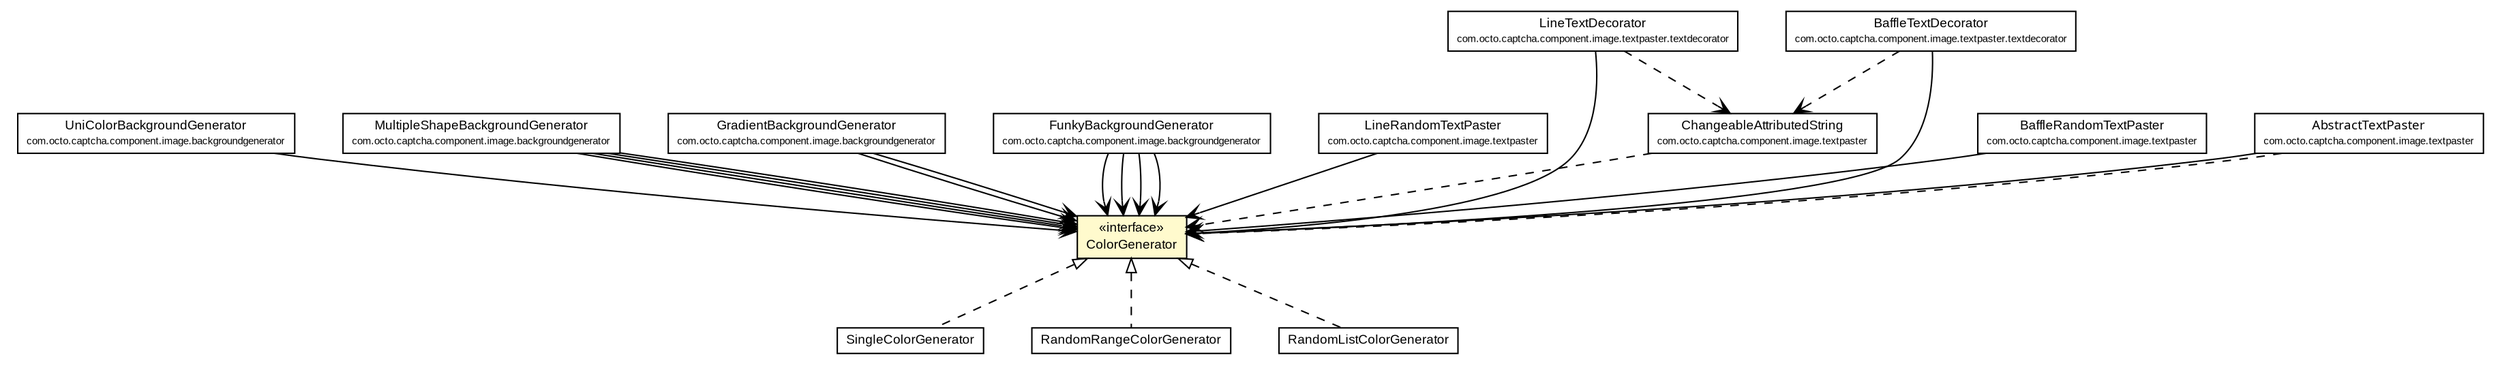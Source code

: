 #!/usr/local/bin/dot
#
# Class diagram 
# Generated by UmlGraph version 4.6 (http://www.spinellis.gr/sw/umlgraph)
#

digraph G {
	edge [fontname="arial",fontsize=10,labelfontname="arial",labelfontsize=10];
	node [fontname="arial",fontsize=10,shape=plaintext];
	// com.octo.captcha.component.image.backgroundgenerator.UniColorBackgroundGenerator
	c7036 [label=<<table border="0" cellborder="1" cellspacing="0" cellpadding="2" port="p" href="../backgroundgenerator/UniColorBackgroundGenerator.html">
		<tr><td><table border="0" cellspacing="0" cellpadding="1">
			<tr><td> UniColorBackgroundGenerator </td></tr>
			<tr><td><font point-size="7.0"> com.octo.captcha.component.image.backgroundgenerator </font></td></tr>
		</table></td></tr>
		</table>>, fontname="arial", fontcolor="black", fontsize=9.0];
	// com.octo.captcha.component.image.backgroundgenerator.MultipleShapeBackgroundGenerator
	c7037 [label=<<table border="0" cellborder="1" cellspacing="0" cellpadding="2" port="p" href="../backgroundgenerator/MultipleShapeBackgroundGenerator.html">
		<tr><td><table border="0" cellspacing="0" cellpadding="1">
			<tr><td> MultipleShapeBackgroundGenerator </td></tr>
			<tr><td><font point-size="7.0"> com.octo.captcha.component.image.backgroundgenerator </font></td></tr>
		</table></td></tr>
		</table>>, fontname="arial", fontcolor="black", fontsize=9.0];
	// com.octo.captcha.component.image.backgroundgenerator.GradientBackgroundGenerator
	c7038 [label=<<table border="0" cellborder="1" cellspacing="0" cellpadding="2" port="p" href="../backgroundgenerator/GradientBackgroundGenerator.html">
		<tr><td><table border="0" cellspacing="0" cellpadding="1">
			<tr><td> GradientBackgroundGenerator </td></tr>
			<tr><td><font point-size="7.0"> com.octo.captcha.component.image.backgroundgenerator </font></td></tr>
		</table></td></tr>
		</table>>, fontname="arial", fontcolor="black", fontsize=9.0];
	// com.octo.captcha.component.image.backgroundgenerator.FunkyBackgroundGenerator
	c7039 [label=<<table border="0" cellborder="1" cellspacing="0" cellpadding="2" port="p" href="../backgroundgenerator/FunkyBackgroundGenerator.html">
		<tr><td><table border="0" cellspacing="0" cellpadding="1">
			<tr><td> FunkyBackgroundGenerator </td></tr>
			<tr><td><font point-size="7.0"> com.octo.captcha.component.image.backgroundgenerator </font></td></tr>
		</table></td></tr>
		</table>>, fontname="arial", fontcolor="black", fontsize=9.0];
	// com.octo.captcha.component.image.color.SingleColorGenerator
	c7044 [label=<<table border="0" cellborder="1" cellspacing="0" cellpadding="2" port="p" href="./SingleColorGenerator.html">
		<tr><td><table border="0" cellspacing="0" cellpadding="1">
			<tr><td> SingleColorGenerator </td></tr>
		</table></td></tr>
		</table>>, fontname="arial", fontcolor="black", fontsize=9.0];
	// com.octo.captcha.component.image.color.RandomRangeColorGenerator
	c7045 [label=<<table border="0" cellborder="1" cellspacing="0" cellpadding="2" port="p" href="./RandomRangeColorGenerator.html">
		<tr><td><table border="0" cellspacing="0" cellpadding="1">
			<tr><td> RandomRangeColorGenerator </td></tr>
		</table></td></tr>
		</table>>, fontname="arial", fontcolor="black", fontsize=9.0];
	// com.octo.captcha.component.image.color.RandomListColorGenerator
	c7046 [label=<<table border="0" cellborder="1" cellspacing="0" cellpadding="2" port="p" href="./RandomListColorGenerator.html">
		<tr><td><table border="0" cellspacing="0" cellpadding="1">
			<tr><td> RandomListColorGenerator </td></tr>
		</table></td></tr>
		</table>>, fontname="arial", fontcolor="black", fontsize=9.0];
	// com.octo.captcha.component.image.color.ColorGenerator
	c7047 [label=<<table border="0" cellborder="1" cellspacing="0" cellpadding="2" port="p" bgcolor="lemonChiffon" href="./ColorGenerator.html">
		<tr><td><table border="0" cellspacing="0" cellpadding="1">
			<tr><td> &laquo;interface&raquo; </td></tr>
			<tr><td> ColorGenerator </td></tr>
		</table></td></tr>
		</table>>, fontname="arial", fontcolor="black", fontsize=9.0];
	// com.octo.captcha.component.image.textpaster.LineRandomTextPaster
	c7062 [label=<<table border="0" cellborder="1" cellspacing="0" cellpadding="2" port="p" href="../textpaster/LineRandomTextPaster.html">
		<tr><td><table border="0" cellspacing="0" cellpadding="1">
			<tr><td> LineRandomTextPaster </td></tr>
			<tr><td><font point-size="7.0"> com.octo.captcha.component.image.textpaster </font></td></tr>
		</table></td></tr>
		</table>>, fontname="arial", fontcolor="black", fontsize=9.0];
	// com.octo.captcha.component.image.textpaster.ChangeableAttributedString
	c7066 [label=<<table border="0" cellborder="1" cellspacing="0" cellpadding="2" port="p" href="../textpaster/ChangeableAttributedString.html">
		<tr><td><table border="0" cellspacing="0" cellpadding="1">
			<tr><td> ChangeableAttributedString </td></tr>
			<tr><td><font point-size="7.0"> com.octo.captcha.component.image.textpaster </font></td></tr>
		</table></td></tr>
		</table>>, fontname="arial", fontcolor="black", fontsize=9.0];
	// com.octo.captcha.component.image.textpaster.BaffleRandomTextPaster
	c7067 [label=<<table border="0" cellborder="1" cellspacing="0" cellpadding="2" port="p" href="../textpaster/BaffleRandomTextPaster.html">
		<tr><td><table border="0" cellspacing="0" cellpadding="1">
			<tr><td> BaffleRandomTextPaster </td></tr>
			<tr><td><font point-size="7.0"> com.octo.captcha.component.image.textpaster </font></td></tr>
		</table></td></tr>
		</table>>, fontname="arial", fontcolor="black", fontsize=9.0];
	// com.octo.captcha.component.image.textpaster.AbstractTextPaster
	c7068 [label=<<table border="0" cellborder="1" cellspacing="0" cellpadding="2" port="p" href="../textpaster/AbstractTextPaster.html">
		<tr><td><table border="0" cellspacing="0" cellpadding="1">
			<tr><td><font face="ariali"> AbstractTextPaster </font></td></tr>
			<tr><td><font point-size="7.0"> com.octo.captcha.component.image.textpaster </font></td></tr>
		</table></td></tr>
		</table>>, fontname="arial", fontcolor="black", fontsize=9.0];
	// com.octo.captcha.component.image.textpaster.textdecorator.LineTextDecorator
	c7070 [label=<<table border="0" cellborder="1" cellspacing="0" cellpadding="2" port="p" href="../textpaster/textdecorator/LineTextDecorator.html">
		<tr><td><table border="0" cellspacing="0" cellpadding="1">
			<tr><td> LineTextDecorator </td></tr>
			<tr><td><font point-size="7.0"> com.octo.captcha.component.image.textpaster.textdecorator </font></td></tr>
		</table></td></tr>
		</table>>, fontname="arial", fontcolor="black", fontsize=9.0];
	// com.octo.captcha.component.image.textpaster.textdecorator.BaffleTextDecorator
	c7071 [label=<<table border="0" cellborder="1" cellspacing="0" cellpadding="2" port="p" href="../textpaster/textdecorator/BaffleTextDecorator.html">
		<tr><td><table border="0" cellspacing="0" cellpadding="1">
			<tr><td> BaffleTextDecorator </td></tr>
			<tr><td><font point-size="7.0"> com.octo.captcha.component.image.textpaster.textdecorator </font></td></tr>
		</table></td></tr>
		</table>>, fontname="arial", fontcolor="black", fontsize=9.0];
	//com.octo.captcha.component.image.color.SingleColorGenerator implements com.octo.captcha.component.image.color.ColorGenerator
	c7047:p -> c7044:p [dir=back,arrowtail=empty,style=dashed];
	//com.octo.captcha.component.image.color.RandomRangeColorGenerator implements com.octo.captcha.component.image.color.ColorGenerator
	c7047:p -> c7045:p [dir=back,arrowtail=empty,style=dashed];
	//com.octo.captcha.component.image.color.RandomListColorGenerator implements com.octo.captcha.component.image.color.ColorGenerator
	c7047:p -> c7046:p [dir=back,arrowtail=empty,style=dashed];
	// com.octo.captcha.component.image.backgroundgenerator.UniColorBackgroundGenerator NAVASSOC com.octo.captcha.component.image.color.ColorGenerator
	c7036:p -> c7047:p [taillabel="", label="", headlabel="", fontname="arial", fontcolor="black", fontsize=10.0, color="black", arrowhead=open];
	// com.octo.captcha.component.image.backgroundgenerator.MultipleShapeBackgroundGenerator NAVASSOC com.octo.captcha.component.image.color.ColorGenerator
	c7037:p -> c7047:p [taillabel="", label="", headlabel="", fontname="arial", fontcolor="black", fontsize=10.0, color="black", arrowhead=open];
	// com.octo.captcha.component.image.backgroundgenerator.MultipleShapeBackgroundGenerator NAVASSOC com.octo.captcha.component.image.color.ColorGenerator
	c7037:p -> c7047:p [taillabel="", label="", headlabel="", fontname="arial", fontcolor="black", fontsize=10.0, color="black", arrowhead=open];
	// com.octo.captcha.component.image.backgroundgenerator.MultipleShapeBackgroundGenerator NAVASSOC com.octo.captcha.component.image.color.ColorGenerator
	c7037:p -> c7047:p [taillabel="", label="", headlabel="", fontname="arial", fontcolor="black", fontsize=10.0, color="black", arrowhead=open];
	// com.octo.captcha.component.image.backgroundgenerator.MultipleShapeBackgroundGenerator NAVASSOC com.octo.captcha.component.image.color.ColorGenerator
	c7037:p -> c7047:p [taillabel="", label="", headlabel="", fontname="arial", fontcolor="black", fontsize=10.0, color="black", arrowhead=open];
	// com.octo.captcha.component.image.backgroundgenerator.GradientBackgroundGenerator NAVASSOC com.octo.captcha.component.image.color.ColorGenerator
	c7038:p -> c7047:p [taillabel="", label="", headlabel="", fontname="arial", fontcolor="black", fontsize=10.0, color="black", arrowhead=open];
	// com.octo.captcha.component.image.backgroundgenerator.GradientBackgroundGenerator NAVASSOC com.octo.captcha.component.image.color.ColorGenerator
	c7038:p -> c7047:p [taillabel="", label="", headlabel="", fontname="arial", fontcolor="black", fontsize=10.0, color="black", arrowhead=open];
	// com.octo.captcha.component.image.backgroundgenerator.FunkyBackgroundGenerator NAVASSOC com.octo.captcha.component.image.color.ColorGenerator
	c7039:p -> c7047:p [taillabel="", label="", headlabel="", fontname="arial", fontcolor="black", fontsize=10.0, color="black", arrowhead=open];
	// com.octo.captcha.component.image.backgroundgenerator.FunkyBackgroundGenerator NAVASSOC com.octo.captcha.component.image.color.ColorGenerator
	c7039:p -> c7047:p [taillabel="", label="", headlabel="", fontname="arial", fontcolor="black", fontsize=10.0, color="black", arrowhead=open];
	// com.octo.captcha.component.image.backgroundgenerator.FunkyBackgroundGenerator NAVASSOC com.octo.captcha.component.image.color.ColorGenerator
	c7039:p -> c7047:p [taillabel="", label="", headlabel="", fontname="arial", fontcolor="black", fontsize=10.0, color="black", arrowhead=open];
	// com.octo.captcha.component.image.backgroundgenerator.FunkyBackgroundGenerator NAVASSOC com.octo.captcha.component.image.color.ColorGenerator
	c7039:p -> c7047:p [taillabel="", label="", headlabel="", fontname="arial", fontcolor="black", fontsize=10.0, color="black", arrowhead=open];
	// com.octo.captcha.component.image.textpaster.LineRandomTextPaster NAVASSOC com.octo.captcha.component.image.color.ColorGenerator
	c7062:p -> c7047:p [taillabel="", label="", headlabel="", fontname="arial", fontcolor="black", fontsize=10.0, color="black", arrowhead=open];
	// com.octo.captcha.component.image.textpaster.BaffleRandomTextPaster NAVASSOC com.octo.captcha.component.image.color.ColorGenerator
	c7067:p -> c7047:p [taillabel="", label="", headlabel="", fontname="arial", fontcolor="black", fontsize=10.0, color="black", arrowhead=open];
	// com.octo.captcha.component.image.textpaster.AbstractTextPaster NAVASSOC com.octo.captcha.component.image.color.ColorGenerator
	c7068:p -> c7047:p [taillabel="", label="", headlabel="", fontname="arial", fontcolor="black", fontsize=10.0, color="black", arrowhead=open];
	// com.octo.captcha.component.image.textpaster.textdecorator.LineTextDecorator NAVASSOC com.octo.captcha.component.image.color.ColorGenerator
	c7070:p -> c7047:p [taillabel="", label="", headlabel="", fontname="arial", fontcolor="black", fontsize=10.0, color="black", arrowhead=open];
	// com.octo.captcha.component.image.textpaster.textdecorator.BaffleTextDecorator NAVASSOC com.octo.captcha.component.image.color.ColorGenerator
	c7071:p -> c7047:p [taillabel="", label="", headlabel="", fontname="arial", fontcolor="black", fontsize=10.0, color="black", arrowhead=open];
	// com.octo.captcha.component.image.textpaster.ChangeableAttributedString DEPEND com.octo.captcha.component.image.color.ColorGenerator
	c7066:p -> c7047:p [taillabel="", label="", headlabel="", fontname="arial", fontcolor="black", fontsize=10.0, color="black", arrowhead=open, style=dashed];
	// com.octo.captcha.component.image.textpaster.AbstractTextPaster DEPEND com.octo.captcha.component.image.color.ColorGenerator
	c7068:p -> c7047:p [taillabel="", label="", headlabel="", fontname="arial", fontcolor="black", fontsize=10.0, color="black", arrowhead=open, style=dashed];
	// com.octo.captcha.component.image.textpaster.textdecorator.LineTextDecorator DEPEND com.octo.captcha.component.image.textpaster.ChangeableAttributedString
	c7070:p -> c7066:p [taillabel="", label="", headlabel="", fontname="arial", fontcolor="black", fontsize=10.0, color="black", arrowhead=open, style=dashed];
	// com.octo.captcha.component.image.textpaster.textdecorator.BaffleTextDecorator DEPEND com.octo.captcha.component.image.textpaster.ChangeableAttributedString
	c7071:p -> c7066:p [taillabel="", label="", headlabel="", fontname="arial", fontcolor="black", fontsize=10.0, color="black", arrowhead=open, style=dashed];
}

